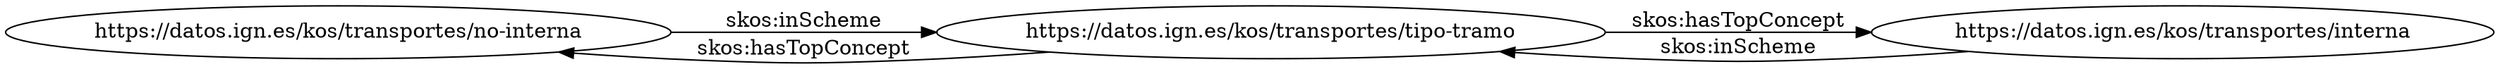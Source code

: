 digraph ar2dtool_diagram { 
rankdir=LR;
size="1501"
	"https://datos.ign.es/kos/transportes/no-interna" -> "https://datos.ign.es/kos/transportes/tipo-tramo" [ label = "skos:inScheme" ];
	"https://datos.ign.es/kos/transportes/interna" -> "https://datos.ign.es/kos/transportes/tipo-tramo" [ label = "skos:inScheme" ];
	"https://datos.ign.es/kos/transportes/tipo-tramo" -> "https://datos.ign.es/kos/transportes/no-interna" [ label = "skos:hasTopConcept" ];
	"https://datos.ign.es/kos/transportes/tipo-tramo" -> "https://datos.ign.es/kos/transportes/interna" [ label = "skos:hasTopConcept" ];

}
